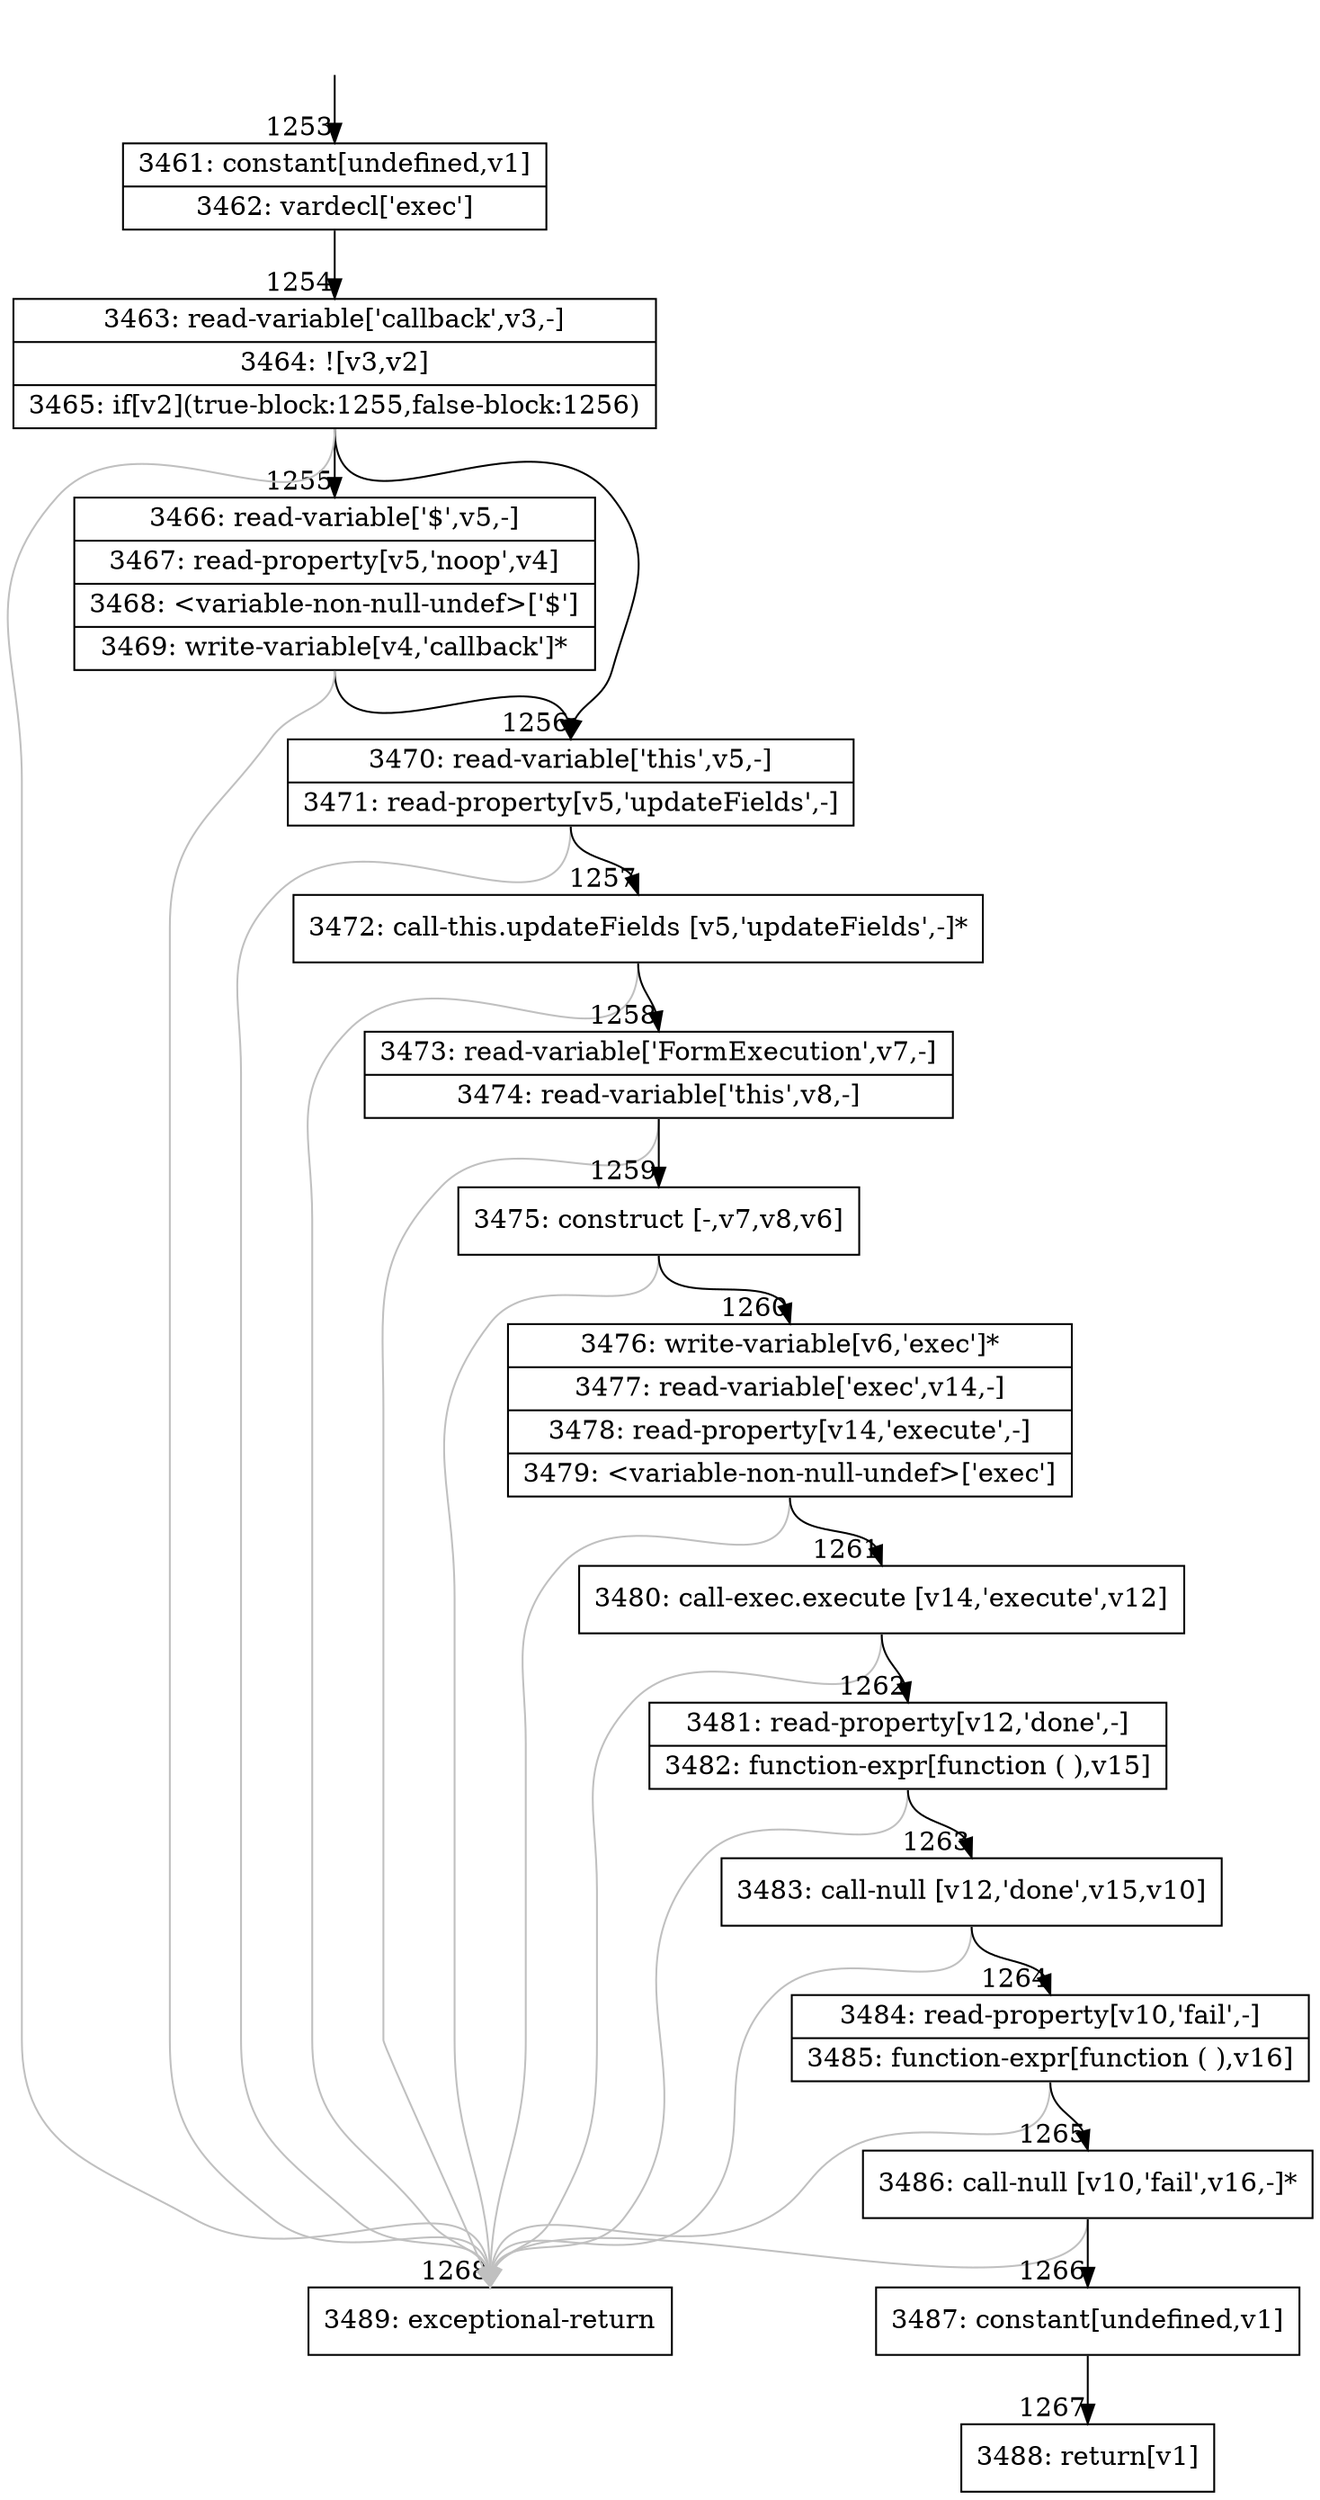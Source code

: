digraph {
rankdir="TD"
BB_entry115[shape=none,label=""];
BB_entry115 -> BB1253 [tailport=s, headport=n, headlabel="    1253"]
BB1253 [shape=record label="{3461: constant[undefined,v1]|3462: vardecl['exec']}" ] 
BB1253 -> BB1254 [tailport=s, headport=n, headlabel="      1254"]
BB1254 [shape=record label="{3463: read-variable['callback',v3,-]|3464: ![v3,v2]|3465: if[v2](true-block:1255,false-block:1256)}" ] 
BB1254 -> BB1255 [tailport=s, headport=n, headlabel="      1255"]
BB1254 -> BB1256 [tailport=s, headport=n, headlabel="      1256"]
BB1254 -> BB1268 [tailport=s, headport=n, color=gray, headlabel="      1268"]
BB1255 [shape=record label="{3466: read-variable['$',v5,-]|3467: read-property[v5,'noop',v4]|3468: \<variable-non-null-undef\>['$']|3469: write-variable[v4,'callback']*}" ] 
BB1255 -> BB1256 [tailport=s, headport=n]
BB1255 -> BB1268 [tailport=s, headport=n, color=gray]
BB1256 [shape=record label="{3470: read-variable['this',v5,-]|3471: read-property[v5,'updateFields',-]}" ] 
BB1256 -> BB1257 [tailport=s, headport=n, headlabel="      1257"]
BB1256 -> BB1268 [tailport=s, headport=n, color=gray]
BB1257 [shape=record label="{3472: call-this.updateFields [v5,'updateFields',-]*}" ] 
BB1257 -> BB1258 [tailport=s, headport=n, headlabel="      1258"]
BB1257 -> BB1268 [tailport=s, headport=n, color=gray]
BB1258 [shape=record label="{3473: read-variable['FormExecution',v7,-]|3474: read-variable['this',v8,-]}" ] 
BB1258 -> BB1259 [tailport=s, headport=n, headlabel="      1259"]
BB1258 -> BB1268 [tailport=s, headport=n, color=gray]
BB1259 [shape=record label="{3475: construct [-,v7,v8,v6]}" ] 
BB1259 -> BB1260 [tailport=s, headport=n, headlabel="      1260"]
BB1259 -> BB1268 [tailport=s, headport=n, color=gray]
BB1260 [shape=record label="{3476: write-variable[v6,'exec']*|3477: read-variable['exec',v14,-]|3478: read-property[v14,'execute',-]|3479: \<variable-non-null-undef\>['exec']}" ] 
BB1260 -> BB1261 [tailport=s, headport=n, headlabel="      1261"]
BB1260 -> BB1268 [tailport=s, headport=n, color=gray]
BB1261 [shape=record label="{3480: call-exec.execute [v14,'execute',v12]}" ] 
BB1261 -> BB1262 [tailport=s, headport=n, headlabel="      1262"]
BB1261 -> BB1268 [tailport=s, headport=n, color=gray]
BB1262 [shape=record label="{3481: read-property[v12,'done',-]|3482: function-expr[function ( ),v15]}" ] 
BB1262 -> BB1263 [tailport=s, headport=n, headlabel="      1263"]
BB1262 -> BB1268 [tailport=s, headport=n, color=gray]
BB1263 [shape=record label="{3483: call-null [v12,'done',v15,v10]}" ] 
BB1263 -> BB1264 [tailport=s, headport=n, headlabel="      1264"]
BB1263 -> BB1268 [tailport=s, headport=n, color=gray]
BB1264 [shape=record label="{3484: read-property[v10,'fail',-]|3485: function-expr[function ( ),v16]}" ] 
BB1264 -> BB1265 [tailport=s, headport=n, headlabel="      1265"]
BB1264 -> BB1268 [tailport=s, headport=n, color=gray]
BB1265 [shape=record label="{3486: call-null [v10,'fail',v16,-]*}" ] 
BB1265 -> BB1266 [tailport=s, headport=n, headlabel="      1266"]
BB1265 -> BB1268 [tailport=s, headport=n, color=gray]
BB1266 [shape=record label="{3487: constant[undefined,v1]}" ] 
BB1266 -> BB1267 [tailport=s, headport=n, headlabel="      1267"]
BB1267 [shape=record label="{3488: return[v1]}" ] 
BB1268 [shape=record label="{3489: exceptional-return}" ] 
//#$~ 1170
}
